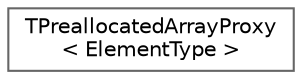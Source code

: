 digraph "Graphical Class Hierarchy"
{
 // INTERACTIVE_SVG=YES
 // LATEX_PDF_SIZE
  bgcolor="transparent";
  edge [fontname=Helvetica,fontsize=10,labelfontname=Helvetica,labelfontsize=10];
  node [fontname=Helvetica,fontsize=10,shape=box,height=0.2,width=0.4];
  rankdir="LR";
  Node0 [id="Node000000",label="TPreallocatedArrayProxy\l\< ElementType \>",height=0.2,width=0.4,color="grey40", fillcolor="white", style="filled",URL="$d4/dc9/classTPreallocatedArrayProxy.html",tooltip="Helper class that provides a basic interface for an inline and presized array within a contiguous mem..."];
}

